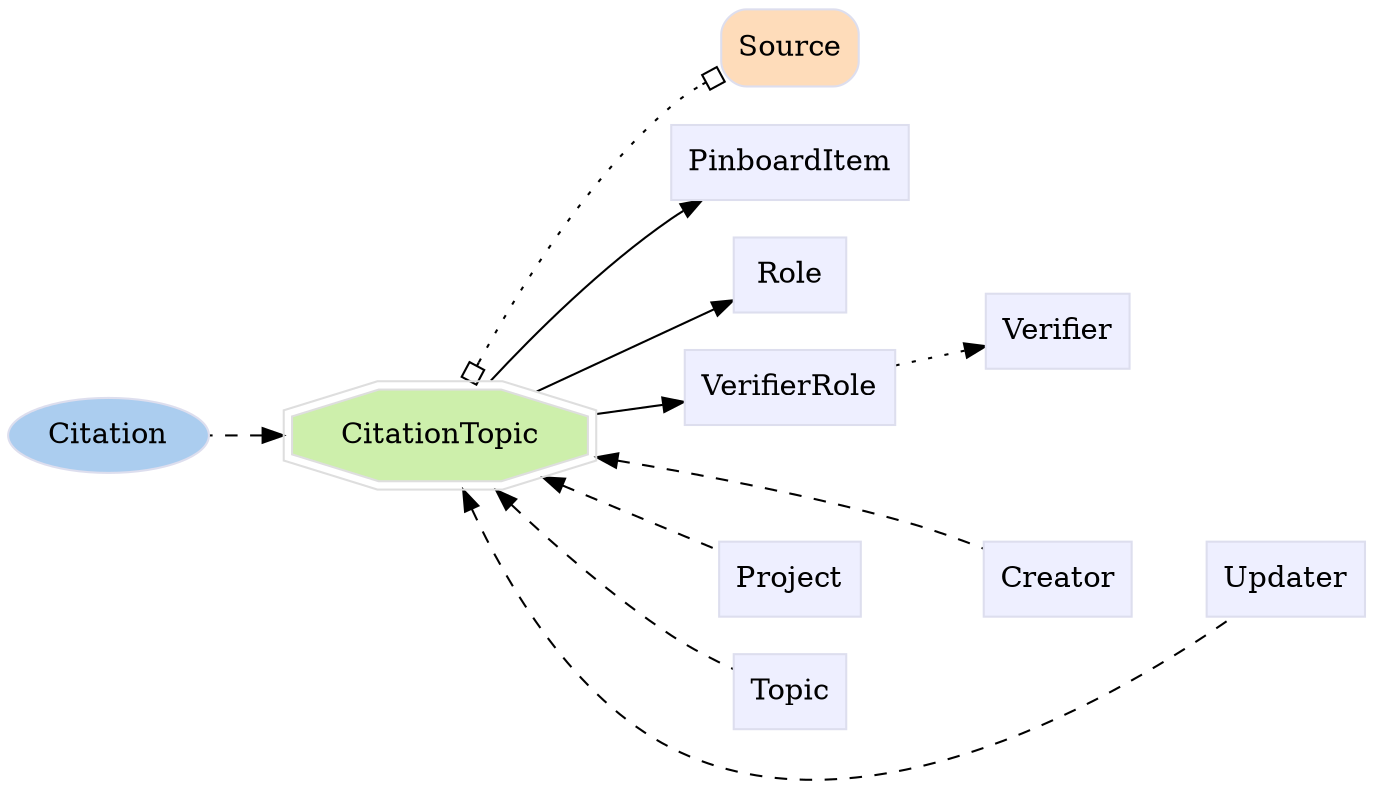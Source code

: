 digraph CitationTopic {
	graph [bb="0,0,574.64,367.39",
		label="",
		outputorder=edgesfirst,
		rankdir=LR
	];
	node [label="\N"];
	subgraph annotator_cluster {
		graph [rank=min];
		Citation	[color="#dddeee",
			fillcolor="#abcdef",
			group=annotator,
			height=0.5,
			href="/develop/Data/models.html#citation",
			label=Citation,
			pos="40.603,162.89",
			shape=oval,
			style=filled,
			target=_top,
			width=1.1279];
	}
	subgraph core {
		Source	[color="#dddeee",
			fillcolor="#fedcba",
			group=core,
			height=0.51389,
			href="/develop/Data/models.html#source",
			label=Source,
			pos="340.76,348.89",
			shape=Mrecord,
			style=filled,
			target=_top,
			width=0.75];
	}
	subgraph supporting {
		CitationTopic	[color="#dedede",
			fillcolor="#cdefab",
			group=target,
			height=0.61111,
			href="/develop/Data/models.html#citation-topic",
			label=CitationTopic,
			pos="188.42,162.89",
			shape=doubleoctagon,
			style=filled,
			target=_top,
			width=1.9782];
		PinboardItem	[color="#dddeee",
			fillcolor="#eeefff",
			group=supporting,
			height=0.5,
			href="/develop/Data/models.html#pinboard-item",
			label=PinboardItem,
			pos="340.76,293.89",
			shape=box,
			style=filled,
			target=_top,
			width=1.2535];
		Role	[color="#dddeee",
			fillcolor="#eeefff",
			group=supporting,
			height=0.5,
			href="/develop/Data/models.html#role",
			label=Role,
			pos="340.76,239.89",
			shape=box,
			style=filled,
			target=_top,
			width=0.75];
		VerifierRole	[color="#dddeee",
			fillcolor="#eeefff",
			group=supporting,
			height=0.5,
			href="/develop/Data/models.html#verifier-role",
			label=VerifierRole,
			pos="340.76,185.89",
			shape=box,
			style=filled,
			target=_top,
			width=1.1493];
		Verifier	[color="#dddeee",
			fillcolor="#eeefff",
			group=supporting,
			height=0.5,
			href="/develop/Data/models.html#verifier",
			label=Verifier,
			pos="450.51,212.89",
			shape=box,
			style=filled,
			target=_top,
			width=0.79514];
		Creator	[color="#dddeee",
			fillcolor="#eeefff",
			group=supporting,
			height=0.5,
			href="/develop/Data/models.html#creator",
			label=Creator,
			pos="450.51,93.89",
			shape=box,
			style=filled,
			target=_top,
			width=0.78472];
		Project	[color="#dddeee",
			fillcolor="#eeefff",
			group=supporting,
			height=0.5,
			href="/develop/Data/models.html#project",
			label=Project,
			pos="340.76,93.89",
			shape=box,
			style=filled,
			target=_top,
			width=0.75347];
		Topic	[color="#dddeee",
			fillcolor="#eeefff",
			group=supporting,
			height=0.5,
			href="/develop/Data/models.html#topic",
			label=Topic,
			pos="340.76,39.89",
			shape=box,
			style=filled,
			target=_top,
			width=0.75];
		Updater	[color="#dddeee",
			fillcolor="#eeefff",
			group=supporting,
			height=0.5,
			href="/develop/Data/models.html#updater",
			label=Updater,
			pos="544.89,93.89",
			shape=box,
			style=filled,
			target=_top,
			width=0.82639];
	}
	CitationTopic -> Citation	[dir=back,
		pos="s,116.78,162.89 105.41,162.89 97.12,162.89 88.986,162.89 81.449,162.89",
		style=dashed];
	CitationTopic -> Source	[arrowhead=obox,
		arrowtail=obox,
		dir=both,
		pos="s,200.54,185.15 e,313.71,334.86 205.34,194.17 223.74,228.21 256.57,282.84 295.64,320.89 298.55,323.73 301.8,326.43 305.18,328.96",
		style=dotted];
	CitationTopic -> PinboardItem	[pos="e,307.85,275.56 209.29,185.09 229.72,207.23 263.07,241.51 295.64,266.89 296.59,267.64 297.57,268.38 298.57,269.11"];
	CitationTopic -> Role	[pos="e,313.67,226.53 227.36,182.32 250.74,194.3 280.56,209.57 303.61,221.37"];
	CitationTopic -> VerifierRole	[pos="e,298.99,179.65 259.75,173.65 269.21,175.1 278.77,176.56 287.83,177.94"];
	CitationTopic -> Creator	[dir=back,
		pos="s,257.99,151.55 268.96,149.46 305.07,142.46 348.06,132.84 385.89,120.89 398.02,117.06 411.01,111.77 422.07,106.89",
		style=dashed];
	CitationTopic -> Project	[dir=back,
		pos="s,230.11,144.22 240.33,139.53 264.8,128.29 293.12,115.3 313.26,106.05",
		style=dashed];
	CitationTopic -> Topic	[dir=back,
		pos="s,211.57,140.63 219.61,132.83 240.18,113.05 268.52,87.167 295.64,66.89 301.25,62.695 307.54,58.55 313.57,54.814",
		style=dashed];
	CitationTopic -> Updater	[dir=back,
		pos="s,197.41,140.65 201.79,130.12 217.45,93.882 248.25,37.401 295.64,12.89 374.36,-27.827 477.63,40.884 522.04,75.634",
		style=dashed];
	Role -> Verifier	[pos="e,421.54,219.9 368.12,233.29 380.9,230.08 396.51,226.17 410.63,222.63",
		style=invis];
	VerifierRole -> Verifier	[pos="e,421.45,205.86 382.5,196.1 391.63,198.39 401.31,200.81 410.37,203.08",
		style=dotted];
	Creator -> Updater	[pos="e,514.91,93.89 479.23,93.89 486.89,93.89 495.36,93.89 503.57,93.89",
		style=invis];
	Project -> Creator	[pos="e,421.92,93.89 368.12,93.89 380.87,93.89 396.44,93.89 410.53,93.89",
		style=invis];
}
